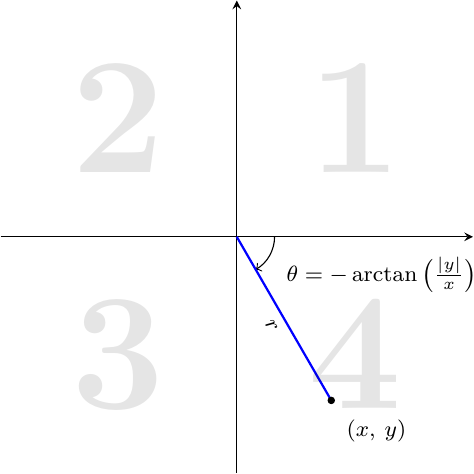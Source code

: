 \documentclass{standalone}
\usepackage{tikz}
\usepackage{pgfplots}

\pgfplotsset{compat=1.18}
\usepackage{fix-cm}

\begin{document}
\begin{tikzpicture}
    \begin{axis}[
        scale only axis=true,
        xmin=-1.25,xmax=1.25,
        ymin=-1.25,ymax=1.25,
        xticklabel=\empty,
        yticklabel=\empty,
        xtick=\empty,
        ytick=\empty,
        axis lines=middle,
        height=6cm,
        width=6cm
        ]
        \draw[->] (axis cs:0.2,0) arc (0:-60:0.2);
        \node[label={[label distance=0.4cm]-15:{\footnotesize\(\theta = -\arctan{\left( \frac{\left| y \right|}{x} \right)}\)}}] at (axis cs:0,0) {};

        \coordinate (O) at (axis cs:0,0);
        \coordinate (A) at (axis cs:0.5,-0.866);

        \draw[rounded corners=0.1mm, thick, blue] (O)--(A);
        \path (O) -- (A) node[midway,sloped,below] {\footnotesize$r$};
        \node[label={-60:\footnotesize\(\left( x,\: y \right)\)}] at (A) {};
        \filldraw (A) circle (0.4mm);

        \node[font={\sffamily\bf},opacity=0.1] at (axis cs:0.625,0.625) {\fontsize{60}{70}\selectfont1};
        \node[font={\sffamily\bf},opacity=0.1] at (axis cs:-0.625,0.625) {\fontsize{60}{70}\selectfont2};
        \node[font={\sffamily\bf},opacity=0.1] at (axis cs:-0.625,-0.625) {\fontsize{60}{70}\selectfont3};
        \node[font={\sffamily\bf},opacity=0.1] at (axis cs:0.625,-0.625) {\fontsize{60}{70}\selectfont4};
  \end{axis}
\end{tikzpicture}
\end{document}
